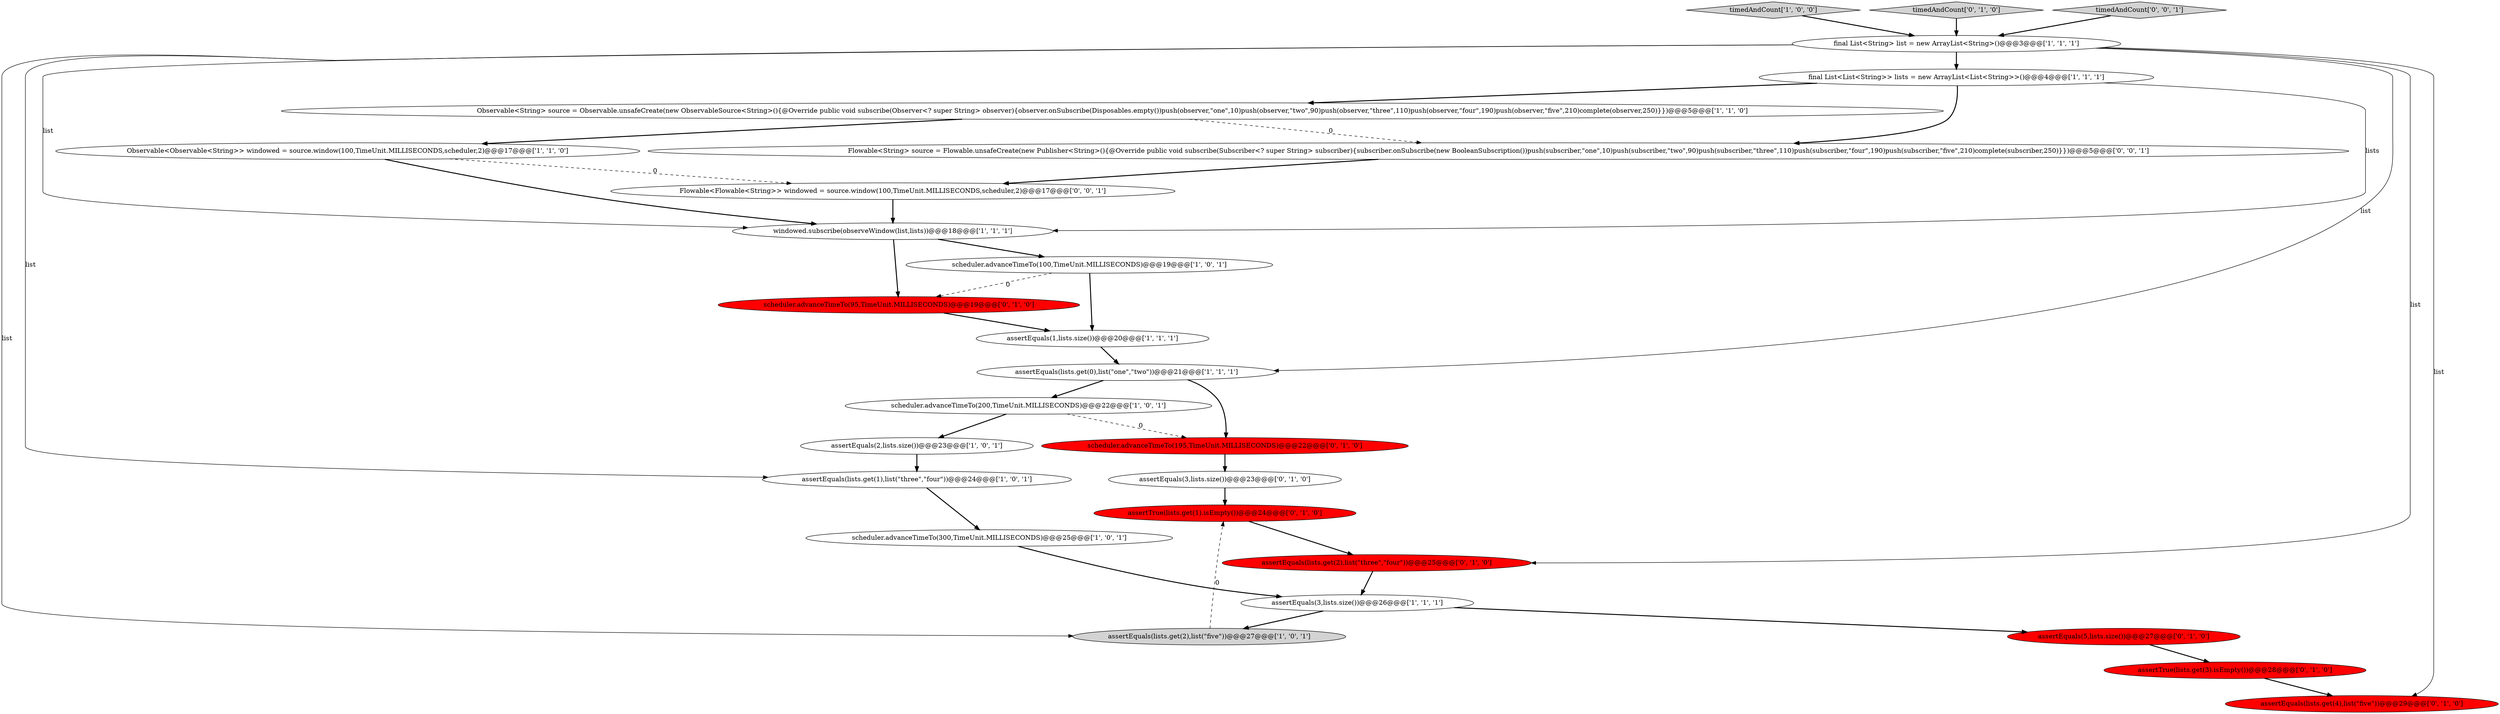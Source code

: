 digraph {
17 [style = filled, label = "assertTrue(lists.get(3).isEmpty())@@@28@@@['0', '1', '0']", fillcolor = red, shape = ellipse image = "AAA1AAABBB2BBB"];
15 [style = filled, label = "scheduler.advanceTimeTo(195,TimeUnit.MILLISECONDS)@@@22@@@['0', '1', '0']", fillcolor = red, shape = ellipse image = "AAA1AAABBB2BBB"];
6 [style = filled, label = "timedAndCount['1', '0', '0']", fillcolor = lightgray, shape = diamond image = "AAA0AAABBB1BBB"];
22 [style = filled, label = "assertEquals(5,lists.size())@@@27@@@['0', '1', '0']", fillcolor = red, shape = ellipse image = "AAA1AAABBB2BBB"];
7 [style = filled, label = "final List<String> list = new ArrayList<String>()@@@3@@@['1', '1', '1']", fillcolor = white, shape = ellipse image = "AAA0AAABBB1BBB"];
12 [style = filled, label = "Observable<String> source = Observable.unsafeCreate(new ObservableSource<String>(){@Override public void subscribe(Observer<? super String> observer){observer.onSubscribe(Disposables.empty())push(observer,\"one\",10)push(observer,\"two\",90)push(observer,\"three\",110)push(observer,\"four\",190)push(observer,\"five\",210)complete(observer,250)}})@@@5@@@['1', '1', '0']", fillcolor = white, shape = ellipse image = "AAA0AAABBB1BBB"];
0 [style = filled, label = "windowed.subscribe(observeWindow(list,lists))@@@18@@@['1', '1', '1']", fillcolor = white, shape = ellipse image = "AAA0AAABBB1BBB"];
9 [style = filled, label = "assertEquals(lists.get(1),list(\"three\",\"four\"))@@@24@@@['1', '0', '1']", fillcolor = white, shape = ellipse image = "AAA0AAABBB1BBB"];
11 [style = filled, label = "final List<List<String>> lists = new ArrayList<List<String>>()@@@4@@@['1', '1', '1']", fillcolor = white, shape = ellipse image = "AAA0AAABBB1BBB"];
23 [style = filled, label = "assertEquals(lists.get(4),list(\"five\"))@@@29@@@['0', '1', '0']", fillcolor = red, shape = ellipse image = "AAA1AAABBB2BBB"];
8 [style = filled, label = "Observable<Observable<String>> windowed = source.window(100,TimeUnit.MILLISECONDS,scheduler,2)@@@17@@@['1', '1', '0']", fillcolor = white, shape = ellipse image = "AAA0AAABBB1BBB"];
4 [style = filled, label = "assertEquals(lists.get(0),list(\"one\",\"two\"))@@@21@@@['1', '1', '1']", fillcolor = white, shape = ellipse image = "AAA0AAABBB1BBB"];
1 [style = filled, label = "assertEquals(3,lists.size())@@@26@@@['1', '1', '1']", fillcolor = white, shape = ellipse image = "AAA0AAABBB1BBB"];
14 [style = filled, label = "assertEquals(1,lists.size())@@@20@@@['1', '1', '1']", fillcolor = white, shape = ellipse image = "AAA0AAABBB1BBB"];
16 [style = filled, label = "assertEquals(3,lists.size())@@@23@@@['0', '1', '0']", fillcolor = white, shape = ellipse image = "AAA0AAABBB2BBB"];
20 [style = filled, label = "timedAndCount['0', '1', '0']", fillcolor = lightgray, shape = diamond image = "AAA0AAABBB2BBB"];
13 [style = filled, label = "assertEquals(2,lists.size())@@@23@@@['1', '0', '1']", fillcolor = white, shape = ellipse image = "AAA0AAABBB1BBB"];
26 [style = filled, label = "Flowable<Flowable<String>> windowed = source.window(100,TimeUnit.MILLISECONDS,scheduler,2)@@@17@@@['0', '0', '1']", fillcolor = white, shape = ellipse image = "AAA0AAABBB3BBB"];
10 [style = filled, label = "assertEquals(lists.get(2),list(\"five\"))@@@27@@@['1', '0', '1']", fillcolor = lightgray, shape = ellipse image = "AAA0AAABBB1BBB"];
18 [style = filled, label = "scheduler.advanceTimeTo(95,TimeUnit.MILLISECONDS)@@@19@@@['0', '1', '0']", fillcolor = red, shape = ellipse image = "AAA1AAABBB2BBB"];
21 [style = filled, label = "assertTrue(lists.get(1).isEmpty())@@@24@@@['0', '1', '0']", fillcolor = red, shape = ellipse image = "AAA1AAABBB2BBB"];
2 [style = filled, label = "scheduler.advanceTimeTo(200,TimeUnit.MILLISECONDS)@@@22@@@['1', '0', '1']", fillcolor = white, shape = ellipse image = "AAA0AAABBB1BBB"];
24 [style = filled, label = "Flowable<String> source = Flowable.unsafeCreate(new Publisher<String>(){@Override public void subscribe(Subscriber<? super String> subscriber){subscriber.onSubscribe(new BooleanSubscription())push(subscriber,\"one\",10)push(subscriber,\"two\",90)push(subscriber,\"three\",110)push(subscriber,\"four\",190)push(subscriber,\"five\",210)complete(subscriber,250)}})@@@5@@@['0', '0', '1']", fillcolor = white, shape = ellipse image = "AAA0AAABBB3BBB"];
3 [style = filled, label = "scheduler.advanceTimeTo(300,TimeUnit.MILLISECONDS)@@@25@@@['1', '0', '1']", fillcolor = white, shape = ellipse image = "AAA0AAABBB1BBB"];
25 [style = filled, label = "timedAndCount['0', '0', '1']", fillcolor = lightgray, shape = diamond image = "AAA0AAABBB3BBB"];
5 [style = filled, label = "scheduler.advanceTimeTo(100,TimeUnit.MILLISECONDS)@@@19@@@['1', '0', '1']", fillcolor = white, shape = ellipse image = "AAA0AAABBB1BBB"];
19 [style = filled, label = "assertEquals(lists.get(2),list(\"three\",\"four\"))@@@25@@@['0', '1', '0']", fillcolor = red, shape = ellipse image = "AAA1AAABBB2BBB"];
7->11 [style = bold, label=""];
10->21 [style = dashed, label="0"];
3->1 [style = bold, label=""];
21->19 [style = bold, label=""];
7->9 [style = solid, label="list"];
4->15 [style = bold, label=""];
11->12 [style = bold, label=""];
4->2 [style = bold, label=""];
7->10 [style = solid, label="list"];
5->14 [style = bold, label=""];
5->18 [style = dashed, label="0"];
15->16 [style = bold, label=""];
11->24 [style = bold, label=""];
25->7 [style = bold, label=""];
7->0 [style = solid, label="list"];
7->19 [style = solid, label="list"];
17->23 [style = bold, label=""];
2->13 [style = bold, label=""];
1->22 [style = bold, label=""];
2->15 [style = dashed, label="0"];
8->0 [style = bold, label=""];
24->26 [style = bold, label=""];
19->1 [style = bold, label=""];
26->0 [style = bold, label=""];
12->8 [style = bold, label=""];
16->21 [style = bold, label=""];
12->24 [style = dashed, label="0"];
7->23 [style = solid, label="list"];
7->4 [style = solid, label="list"];
11->0 [style = solid, label="lists"];
22->17 [style = bold, label=""];
9->3 [style = bold, label=""];
0->18 [style = bold, label=""];
13->9 [style = bold, label=""];
20->7 [style = bold, label=""];
6->7 [style = bold, label=""];
1->10 [style = bold, label=""];
18->14 [style = bold, label=""];
0->5 [style = bold, label=""];
14->4 [style = bold, label=""];
8->26 [style = dashed, label="0"];
}
